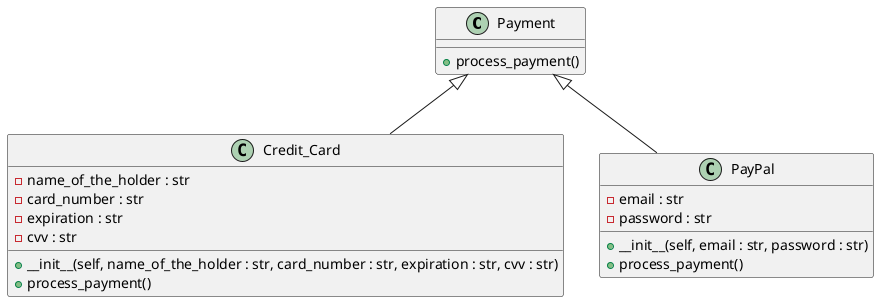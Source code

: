 @startuml
class Payment {
    + process_payment()
}

class Credit_Card {
    - name_of_the_holder : str
    - card_number : str
    - expiration : str
    - cvv : str
    + __init__(self, name_of_the_holder : str, card_number : str, expiration : str, cvv : str)
    + process_payment()
}

class PayPal {
    - email : str
    - password : str
    + __init__(self, email : str, password : str)
    + process_payment()
}

Payment <|-- Credit_Card
Payment <|-- PayPal
@enduml